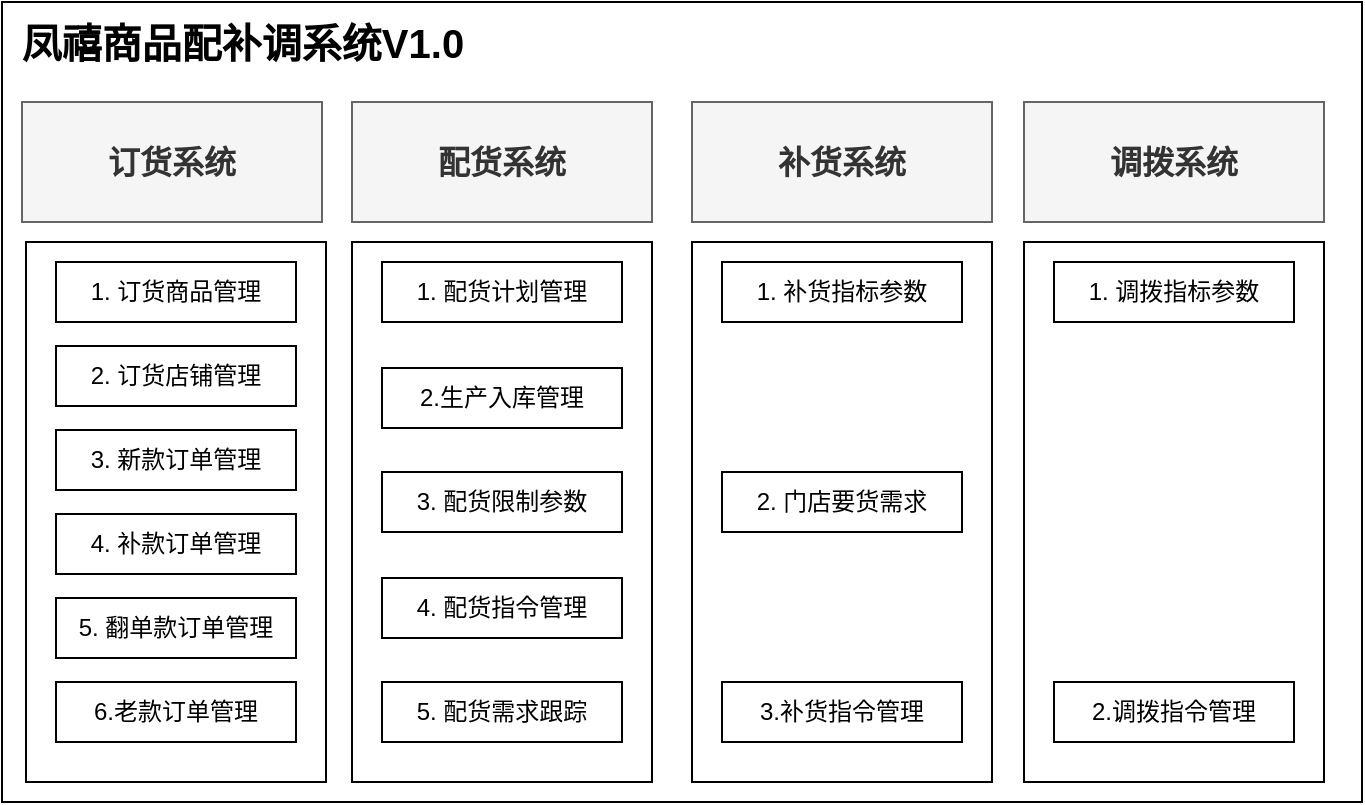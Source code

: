 <mxfile version="25.0.3">
  <diagram name="配补调系统" id="kHPx5oa-xz7f5TYzUW8R">
    <mxGraphModel dx="1400" dy="855" grid="1" gridSize="10" guides="1" tooltips="1" connect="1" arrows="1" fold="1" page="1" pageScale="1" pageWidth="827" pageHeight="1169" math="0" shadow="0">
      <root>
        <mxCell id="0" />
        <mxCell id="1" parent="0" />
        <mxCell id="RBS5-hGJfneCesPjs3Ac-35" value="" style="rounded=0;whiteSpace=wrap;html=1;" vertex="1" parent="1">
          <mxGeometry x="10" y="10" width="680" height="400" as="geometry" />
        </mxCell>
        <mxCell id="RBS5-hGJfneCesPjs3Ac-36" value="凤禧商品配补调系统V1.0" style="text;html=1;align=center;verticalAlign=middle;resizable=0;points=[];autosize=1;strokeColor=none;fillColor=none;fontSize=20;fontStyle=1" vertex="1" parent="1">
          <mxGeometry x="10" y="10" width="240" height="40" as="geometry" />
        </mxCell>
        <mxCell id="RBS5-hGJfneCesPjs3Ac-37" value="订货系统" style="rounded=0;whiteSpace=wrap;html=1;fontStyle=1;fontSize=16;fillColor=#f5f5f5;strokeColor=#666666;fontColor=#333333;" vertex="1" parent="1">
          <mxGeometry x="20" y="60" width="150" height="60" as="geometry" />
        </mxCell>
        <mxCell id="RBS5-hGJfneCesPjs3Ac-38" value="" style="rounded=0;whiteSpace=wrap;html=1;" vertex="1" parent="1">
          <mxGeometry x="22" y="130" width="150" height="270" as="geometry" />
        </mxCell>
        <mxCell id="RBS5-hGJfneCesPjs3Ac-39" value="1. 订货商品管理" style="rounded=0;whiteSpace=wrap;html=1;flipV=1;flipH=1;" vertex="1" parent="1">
          <mxGeometry x="37" y="140" width="120" height="30" as="geometry" />
        </mxCell>
        <mxCell id="RBS5-hGJfneCesPjs3Ac-40" value="2. 订货店铺管理" style="rounded=0;whiteSpace=wrap;html=1;flipV=1;flipH=1;" vertex="1" parent="1">
          <mxGeometry x="37" y="182" width="120" height="30" as="geometry" />
        </mxCell>
        <mxCell id="RBS5-hGJfneCesPjs3Ac-41" value="3. 新款订单管理" style="rounded=0;whiteSpace=wrap;html=1;flipV=1;flipH=1;" vertex="1" parent="1">
          <mxGeometry x="37" y="224" width="120" height="30" as="geometry" />
        </mxCell>
        <mxCell id="RBS5-hGJfneCesPjs3Ac-42" value="4. 补款订单管理" style="rounded=0;whiteSpace=wrap;html=1;flipV=1;flipH=1;" vertex="1" parent="1">
          <mxGeometry x="37" y="266" width="120" height="30" as="geometry" />
        </mxCell>
        <mxCell id="RBS5-hGJfneCesPjs3Ac-43" value="5. 翻单款订单管理" style="rounded=0;whiteSpace=wrap;html=1;flipV=1;flipH=1;" vertex="1" parent="1">
          <mxGeometry x="37" y="308" width="120" height="30" as="geometry" />
        </mxCell>
        <mxCell id="RBS5-hGJfneCesPjs3Ac-44" value="6.老款订单管理" style="rounded=0;whiteSpace=wrap;html=1;flipV=1;flipH=1;" vertex="1" parent="1">
          <mxGeometry x="37" y="350" width="120" height="30" as="geometry" />
        </mxCell>
        <mxCell id="RBS5-hGJfneCesPjs3Ac-45" value="配货系统" style="rounded=0;whiteSpace=wrap;html=1;fontStyle=1;fontSize=16;fillColor=#f5f5f5;strokeColor=#666666;fontColor=#333333;" vertex="1" parent="1">
          <mxGeometry x="185" y="60" width="150" height="60" as="geometry" />
        </mxCell>
        <mxCell id="RBS5-hGJfneCesPjs3Ac-46" value="补货系统" style="rounded=0;whiteSpace=wrap;html=1;fontStyle=1;fontSize=16;fillColor=#f5f5f5;strokeColor=#666666;fontColor=#333333;" vertex="1" parent="1">
          <mxGeometry x="355" y="60" width="150" height="60" as="geometry" />
        </mxCell>
        <mxCell id="RBS5-hGJfneCesPjs3Ac-47" value="调拨系统" style="rounded=0;whiteSpace=wrap;html=1;fontStyle=1;fontSize=16;fillColor=#f5f5f5;strokeColor=#666666;fontColor=#333333;" vertex="1" parent="1">
          <mxGeometry x="521" y="60" width="150" height="60" as="geometry" />
        </mxCell>
        <mxCell id="RBS5-hGJfneCesPjs3Ac-48" value="" style="rounded=0;whiteSpace=wrap;html=1;" vertex="1" parent="1">
          <mxGeometry x="185" y="130" width="150" height="270" as="geometry" />
        </mxCell>
        <mxCell id="RBS5-hGJfneCesPjs3Ac-49" value="1. 配货计划管理" style="rounded=0;whiteSpace=wrap;html=1;" vertex="1" parent="1">
          <mxGeometry x="200" y="140" width="120" height="30" as="geometry" />
        </mxCell>
        <mxCell id="RBS5-hGJfneCesPjs3Ac-50" value="2.生产入库管理" style="rounded=0;whiteSpace=wrap;html=1;" vertex="1" parent="1">
          <mxGeometry x="200" y="193" width="120" height="30" as="geometry" />
        </mxCell>
        <mxCell id="RBS5-hGJfneCesPjs3Ac-51" value="3. 配货限制参数" style="rounded=0;whiteSpace=wrap;html=1;" vertex="1" parent="1">
          <mxGeometry x="200" y="245" width="120" height="30" as="geometry" />
        </mxCell>
        <mxCell id="RBS5-hGJfneCesPjs3Ac-52" value="4. 配货指令管理" style="rounded=0;whiteSpace=wrap;html=1;" vertex="1" parent="1">
          <mxGeometry x="200" y="298" width="120" height="30" as="geometry" />
        </mxCell>
        <mxCell id="RBS5-hGJfneCesPjs3Ac-53" value="5. 配货需求跟踪" style="rounded=0;whiteSpace=wrap;html=1;" vertex="1" parent="1">
          <mxGeometry x="200" y="350" width="120" height="30" as="geometry" />
        </mxCell>
        <mxCell id="RBS5-hGJfneCesPjs3Ac-54" value="" style="rounded=0;whiteSpace=wrap;html=1;" vertex="1" parent="1">
          <mxGeometry x="355" y="130" width="150" height="270" as="geometry" />
        </mxCell>
        <mxCell id="RBS5-hGJfneCesPjs3Ac-55" value="1. 补货指标参数" style="rounded=0;whiteSpace=wrap;html=1;" vertex="1" parent="1">
          <mxGeometry x="370" y="140" width="120" height="30" as="geometry" />
        </mxCell>
        <mxCell id="RBS5-hGJfneCesPjs3Ac-56" value="3.补货指令管理" style="rounded=0;whiteSpace=wrap;html=1;" vertex="1" parent="1">
          <mxGeometry x="370" y="350" width="120" height="30" as="geometry" />
        </mxCell>
        <mxCell id="RBS5-hGJfneCesPjs3Ac-57" value="2. 门店要货需求" style="rounded=0;whiteSpace=wrap;html=1;" vertex="1" parent="1">
          <mxGeometry x="370" y="245" width="120" height="30" as="geometry" />
        </mxCell>
        <mxCell id="RBS5-hGJfneCesPjs3Ac-58" value="" style="rounded=0;whiteSpace=wrap;html=1;" vertex="1" parent="1">
          <mxGeometry x="521" y="130" width="150" height="270" as="geometry" />
        </mxCell>
        <mxCell id="RBS5-hGJfneCesPjs3Ac-60" value="1. 调拨指标参数" style="rounded=0;whiteSpace=wrap;html=1;" vertex="1" parent="1">
          <mxGeometry x="536" y="140" width="120" height="30" as="geometry" />
        </mxCell>
        <mxCell id="RBS5-hGJfneCesPjs3Ac-61" value="2.调拨指令管理" style="rounded=0;whiteSpace=wrap;html=1;" vertex="1" parent="1">
          <mxGeometry x="536" y="350" width="120" height="30" as="geometry" />
        </mxCell>
      </root>
    </mxGraphModel>
  </diagram>
</mxfile>
